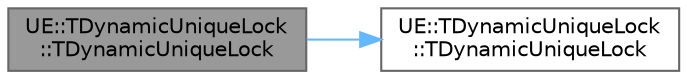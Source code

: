 digraph "UE::TDynamicUniqueLock::TDynamicUniqueLock"
{
 // INTERACTIVE_SVG=YES
 // LATEX_PDF_SIZE
  bgcolor="transparent";
  edge [fontname=Helvetica,fontsize=10,labelfontname=Helvetica,labelfontsize=10];
  node [fontname=Helvetica,fontsize=10,shape=box,height=0.2,width=0.4];
  rankdir="LR";
  Node1 [id="Node000001",label="UE::TDynamicUniqueLock\l::TDynamicUniqueLock",height=0.2,width=0.4,color="gray40", fillcolor="grey60", style="filled", fontcolor="black",tooltip="Move from another lock, transferring any ownership to this lock."];
  Node1 -> Node2 [id="edge1_Node000001_Node000002",color="steelblue1",style="solid",tooltip=" "];
  Node2 [id="Node000002",label="UE::TDynamicUniqueLock\l::TDynamicUniqueLock",height=0.2,width=0.4,color="grey40", fillcolor="white", style="filled",URL="$df/d9a/classUE_1_1TDynamicUniqueLock.html#afd7b20a73ef07d2ff2dc0c3d419f5cfb",tooltip=" "];
}
